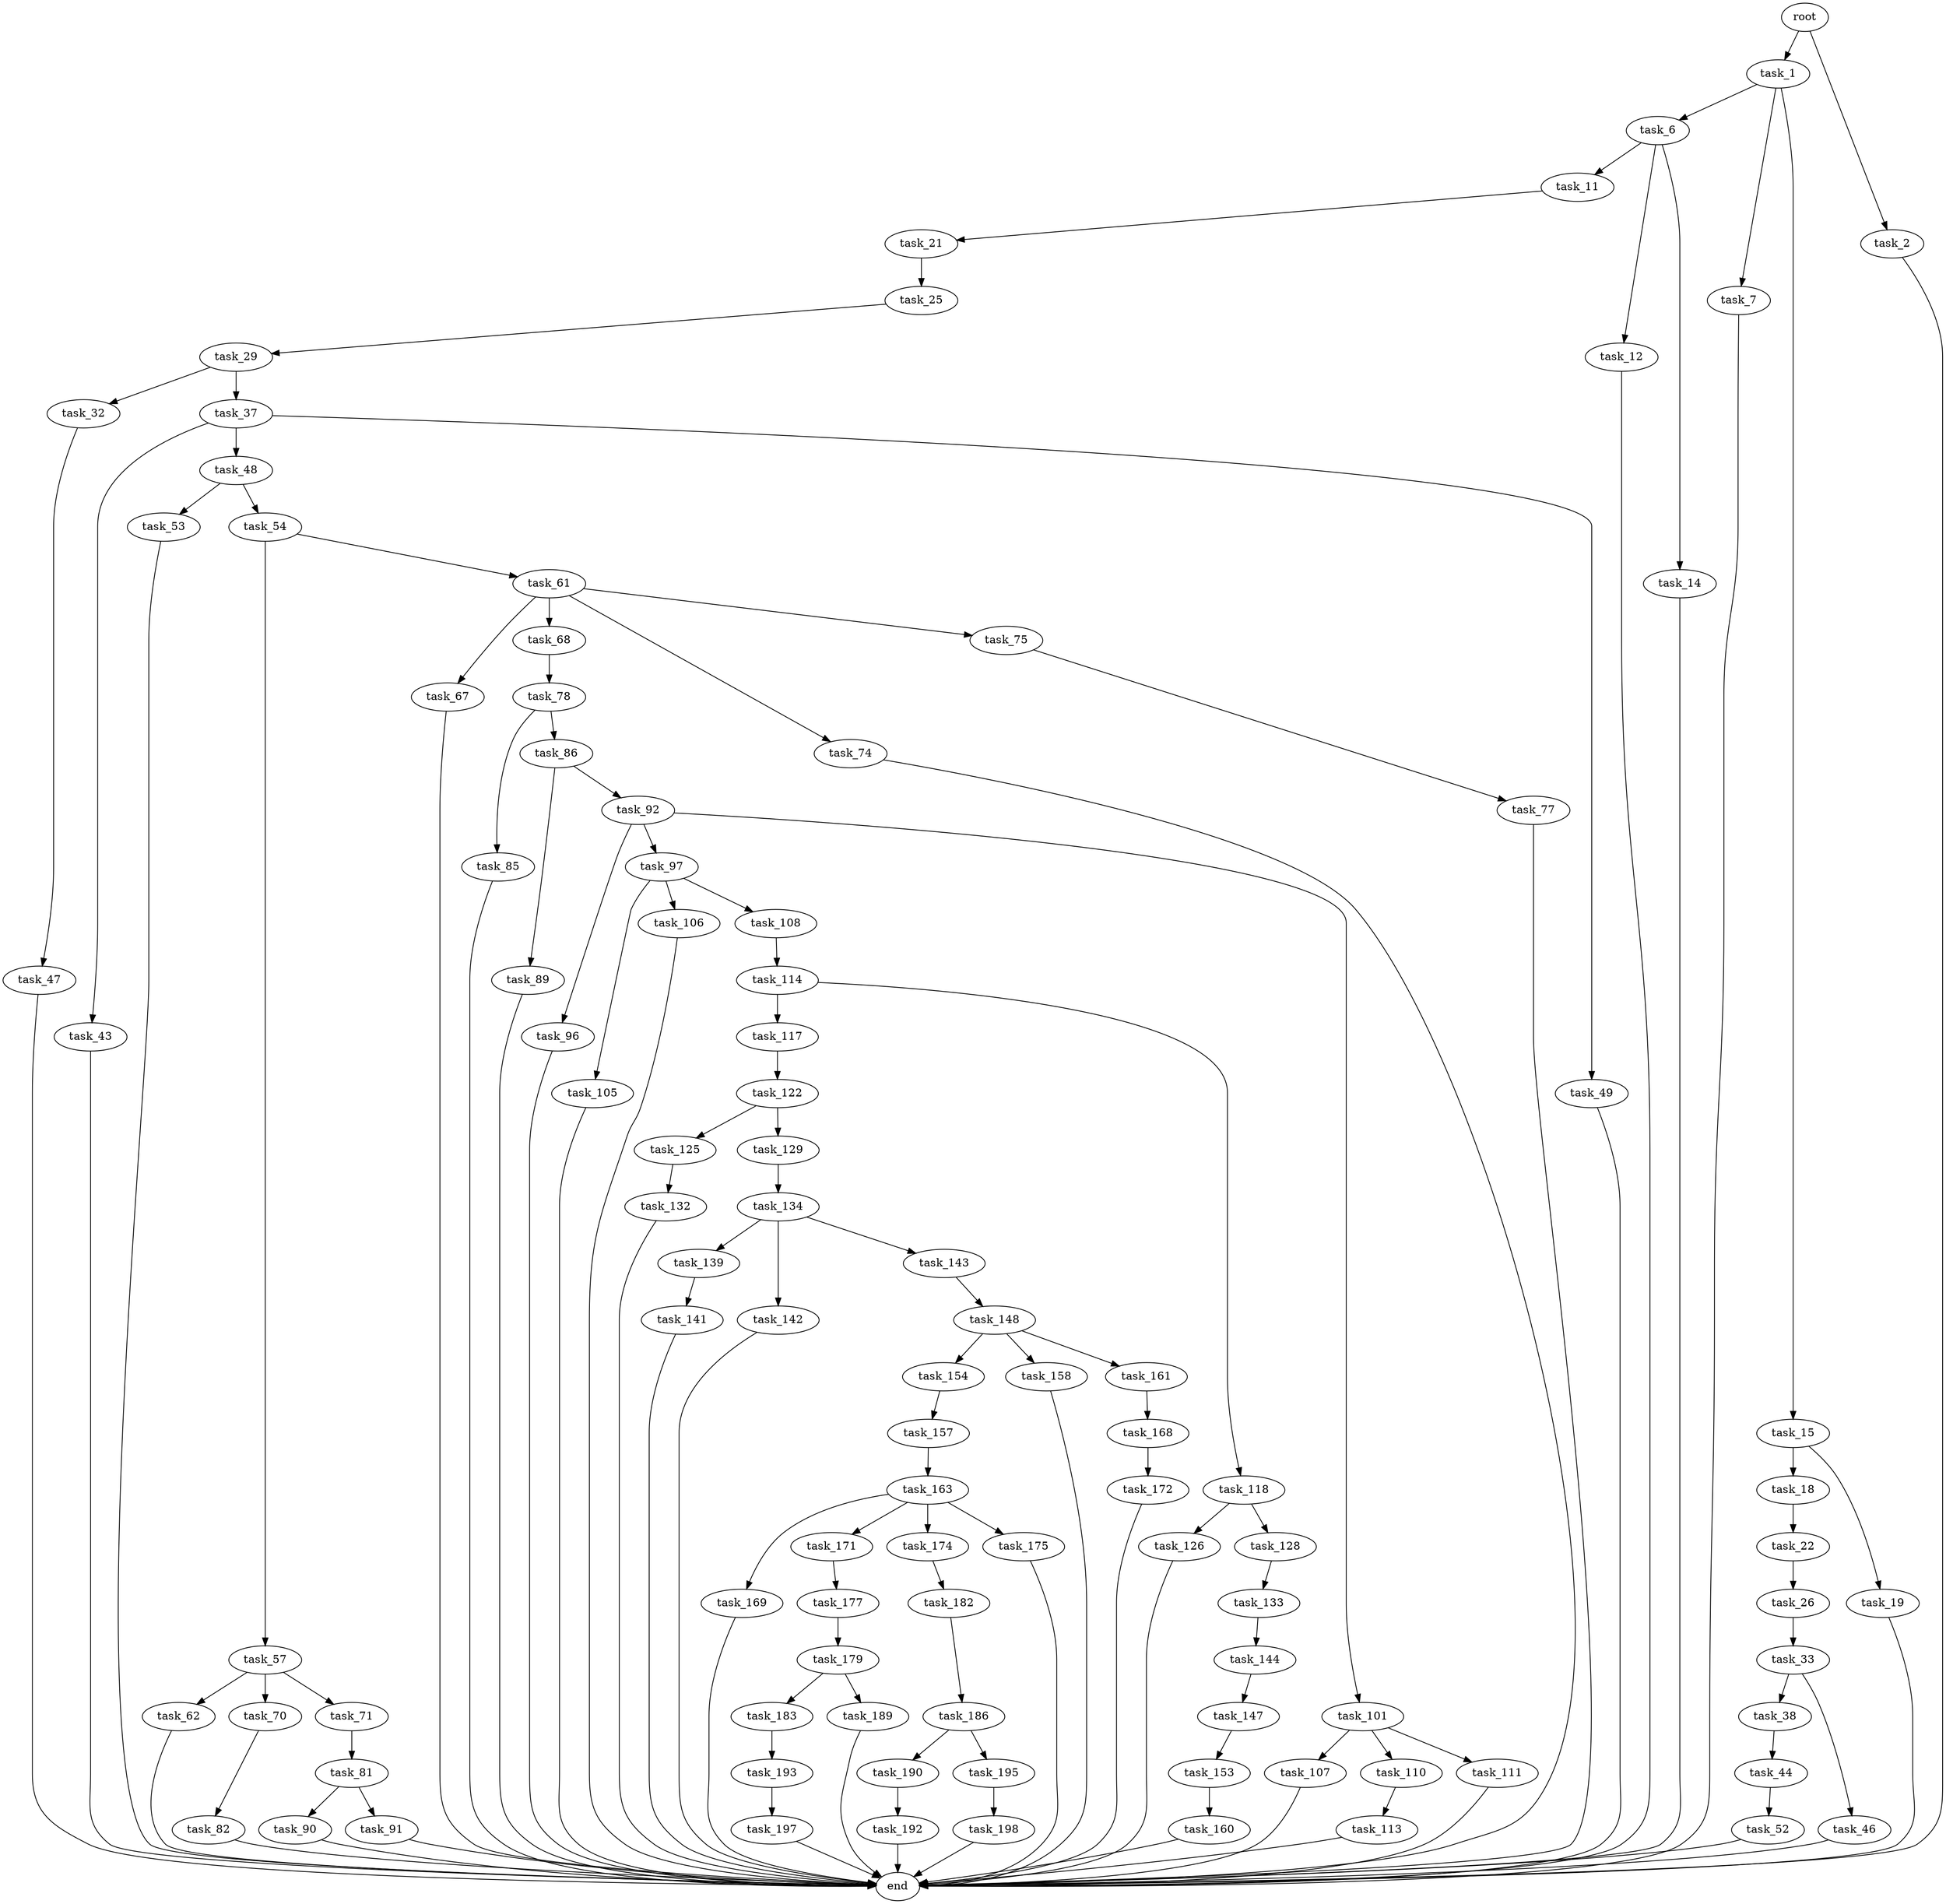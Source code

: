 digraph G {
  root [size="0.000000"];
  task_1 [size="125379759644.000000"];
  task_2 [size="4245458852.000000"];
  task_6 [size="702256682460.000000"];
  task_7 [size="15941590413.000000"];
  task_11 [size="8589934592.000000"];
  task_12 [size="10309381035.000000"];
  task_14 [size="14255896367.000000"];
  task_15 [size="9869297658.000000"];
  task_18 [size="23474095064.000000"];
  task_19 [size="5876935624.000000"];
  task_21 [size="5224434540.000000"];
  task_22 [size="782757789696.000000"];
  task_25 [size="50212513449.000000"];
  task_26 [size="13188205335.000000"];
  task_29 [size="3811269557.000000"];
  task_32 [size="163049030431.000000"];
  task_33 [size="68719476736.000000"];
  task_37 [size="134217728000.000000"];
  task_38 [size="9820225972.000000"];
  task_43 [size="93244211039.000000"];
  task_44 [size="613978529944.000000"];
  task_46 [size="68719476736.000000"];
  task_47 [size="1099081235469.000000"];
  task_48 [size="895834530723.000000"];
  task_49 [size="42425590764.000000"];
  task_52 [size="104809411084.000000"];
  task_53 [size="8589934592.000000"];
  task_54 [size="2203458557.000000"];
  task_57 [size="368293445632.000000"];
  task_61 [size="134217728000.000000"];
  task_62 [size="107846892530.000000"];
  task_67 [size="549755813888.000000"];
  task_68 [size="21935492258.000000"];
  task_70 [size="541894276007.000000"];
  task_71 [size="40070073518.000000"];
  task_74 [size="7946659527.000000"];
  task_75 [size="1063486800.000000"];
  task_77 [size="6259273487.000000"];
  task_78 [size="68719476736.000000"];
  task_81 [size="6965242445.000000"];
  task_82 [size="782757789696.000000"];
  task_85 [size="1598034810.000000"];
  task_86 [size="146978830066.000000"];
  task_89 [size="1073741824000.000000"];
  task_90 [size="8589934592.000000"];
  task_91 [size="6696938161.000000"];
  task_92 [size="17966850055.000000"];
  task_96 [size="470248590.000000"];
  task_97 [size="36195877609.000000"];
  task_101 [size="28991029248.000000"];
  task_105 [size="89891217572.000000"];
  task_106 [size="231928233984.000000"];
  task_107 [size="231928233984.000000"];
  task_108 [size="68719476736.000000"];
  task_110 [size="133597818254.000000"];
  task_111 [size="236784265759.000000"];
  task_113 [size="5246365001.000000"];
  task_114 [size="68719476736.000000"];
  task_117 [size="1423126744314.000000"];
  task_118 [size="90934056550.000000"];
  task_122 [size="667448764232.000000"];
  task_125 [size="62023554465.000000"];
  task_126 [size="301906362050.000000"];
  task_128 [size="8589934592.000000"];
  task_129 [size="782757789696.000000"];
  task_132 [size="549755813888.000000"];
  task_133 [size="616095272.000000"];
  task_134 [size="231928233984.000000"];
  task_139 [size="44651674180.000000"];
  task_141 [size="231928233984.000000"];
  task_142 [size="199372023351.000000"];
  task_143 [size="26429130165.000000"];
  task_144 [size="35314186490.000000"];
  task_147 [size="368293445632.000000"];
  task_148 [size="170489376709.000000"];
  task_153 [size="782757789696.000000"];
  task_154 [size="4113900984.000000"];
  task_157 [size="151179391089.000000"];
  task_158 [size="134217728000.000000"];
  task_160 [size="3650551612.000000"];
  task_161 [size="1073741824000.000000"];
  task_163 [size="23704613654.000000"];
  task_168 [size="31674895397.000000"];
  task_169 [size="16009201458.000000"];
  task_171 [size="431786482745.000000"];
  task_172 [size="3093568941.000000"];
  task_174 [size="369510910933.000000"];
  task_175 [size="962545978485.000000"];
  task_177 [size="368293445632.000000"];
  task_179 [size="8022566562.000000"];
  task_182 [size="549755813888.000000"];
  task_183 [size="342923424.000000"];
  task_186 [size="68719476736.000000"];
  task_189 [size="582422589499.000000"];
  task_190 [size="549755813888.000000"];
  task_192 [size="10281250477.000000"];
  task_193 [size="102358598592.000000"];
  task_195 [size="3264150497.000000"];
  task_197 [size="231928233984.000000"];
  task_198 [size="18540169127.000000"];
  end [size="0.000000"];

  root -> task_1 [size="1.000000"];
  root -> task_2 [size="1.000000"];
  task_1 -> task_6 [size="536870912.000000"];
  task_1 -> task_7 [size="536870912.000000"];
  task_1 -> task_15 [size="536870912.000000"];
  task_2 -> end [size="1.000000"];
  task_6 -> task_11 [size="679477248.000000"];
  task_6 -> task_12 [size="679477248.000000"];
  task_6 -> task_14 [size="679477248.000000"];
  task_7 -> end [size="1.000000"];
  task_11 -> task_21 [size="33554432.000000"];
  task_12 -> end [size="1.000000"];
  task_14 -> end [size="1.000000"];
  task_15 -> task_18 [size="411041792.000000"];
  task_15 -> task_19 [size="411041792.000000"];
  task_18 -> task_22 [size="536870912.000000"];
  task_19 -> end [size="1.000000"];
  task_21 -> task_25 [size="411041792.000000"];
  task_22 -> task_26 [size="679477248.000000"];
  task_25 -> task_29 [size="838860800.000000"];
  task_26 -> task_33 [size="301989888.000000"];
  task_29 -> task_32 [size="75497472.000000"];
  task_29 -> task_37 [size="75497472.000000"];
  task_32 -> task_47 [size="134217728.000000"];
  task_33 -> task_38 [size="134217728.000000"];
  task_33 -> task_46 [size="134217728.000000"];
  task_37 -> task_43 [size="209715200.000000"];
  task_37 -> task_48 [size="209715200.000000"];
  task_37 -> task_49 [size="209715200.000000"];
  task_38 -> task_44 [size="838860800.000000"];
  task_43 -> end [size="1.000000"];
  task_44 -> task_52 [size="536870912.000000"];
  task_46 -> end [size="1.000000"];
  task_47 -> end [size="1.000000"];
  task_48 -> task_53 [size="679477248.000000"];
  task_48 -> task_54 [size="679477248.000000"];
  task_49 -> end [size="1.000000"];
  task_52 -> end [size="1.000000"];
  task_53 -> end [size="1.000000"];
  task_54 -> task_57 [size="134217728.000000"];
  task_54 -> task_61 [size="134217728.000000"];
  task_57 -> task_62 [size="411041792.000000"];
  task_57 -> task_70 [size="411041792.000000"];
  task_57 -> task_71 [size="411041792.000000"];
  task_61 -> task_67 [size="209715200.000000"];
  task_61 -> task_68 [size="209715200.000000"];
  task_61 -> task_74 [size="209715200.000000"];
  task_61 -> task_75 [size="209715200.000000"];
  task_62 -> end [size="1.000000"];
  task_67 -> end [size="1.000000"];
  task_68 -> task_78 [size="679477248.000000"];
  task_70 -> task_82 [size="411041792.000000"];
  task_71 -> task_81 [size="838860800.000000"];
  task_74 -> end [size="1.000000"];
  task_75 -> task_77 [size="33554432.000000"];
  task_77 -> end [size="1.000000"];
  task_78 -> task_85 [size="134217728.000000"];
  task_78 -> task_86 [size="134217728.000000"];
  task_81 -> task_90 [size="679477248.000000"];
  task_81 -> task_91 [size="679477248.000000"];
  task_82 -> end [size="1.000000"];
  task_85 -> end [size="1.000000"];
  task_86 -> task_89 [size="134217728.000000"];
  task_86 -> task_92 [size="134217728.000000"];
  task_89 -> end [size="1.000000"];
  task_90 -> end [size="1.000000"];
  task_91 -> end [size="1.000000"];
  task_92 -> task_96 [size="536870912.000000"];
  task_92 -> task_97 [size="536870912.000000"];
  task_92 -> task_101 [size="536870912.000000"];
  task_96 -> end [size="1.000000"];
  task_97 -> task_105 [size="75497472.000000"];
  task_97 -> task_106 [size="75497472.000000"];
  task_97 -> task_108 [size="75497472.000000"];
  task_101 -> task_107 [size="75497472.000000"];
  task_101 -> task_110 [size="75497472.000000"];
  task_101 -> task_111 [size="75497472.000000"];
  task_105 -> end [size="1.000000"];
  task_106 -> end [size="1.000000"];
  task_107 -> end [size="1.000000"];
  task_108 -> task_114 [size="134217728.000000"];
  task_110 -> task_113 [size="134217728.000000"];
  task_111 -> end [size="1.000000"];
  task_113 -> end [size="1.000000"];
  task_114 -> task_117 [size="134217728.000000"];
  task_114 -> task_118 [size="134217728.000000"];
  task_117 -> task_122 [size="838860800.000000"];
  task_118 -> task_126 [size="134217728.000000"];
  task_118 -> task_128 [size="134217728.000000"];
  task_122 -> task_125 [size="838860800.000000"];
  task_122 -> task_129 [size="838860800.000000"];
  task_125 -> task_132 [size="301989888.000000"];
  task_126 -> end [size="1.000000"];
  task_128 -> task_133 [size="33554432.000000"];
  task_129 -> task_134 [size="679477248.000000"];
  task_132 -> end [size="1.000000"];
  task_133 -> task_144 [size="33554432.000000"];
  task_134 -> task_139 [size="301989888.000000"];
  task_134 -> task_142 [size="301989888.000000"];
  task_134 -> task_143 [size="301989888.000000"];
  task_139 -> task_141 [size="134217728.000000"];
  task_141 -> end [size="1.000000"];
  task_142 -> end [size="1.000000"];
  task_143 -> task_148 [size="679477248.000000"];
  task_144 -> task_147 [size="33554432.000000"];
  task_147 -> task_153 [size="411041792.000000"];
  task_148 -> task_154 [size="301989888.000000"];
  task_148 -> task_158 [size="301989888.000000"];
  task_148 -> task_161 [size="301989888.000000"];
  task_153 -> task_160 [size="679477248.000000"];
  task_154 -> task_157 [size="75497472.000000"];
  task_157 -> task_163 [size="679477248.000000"];
  task_158 -> end [size="1.000000"];
  task_160 -> end [size="1.000000"];
  task_161 -> task_168 [size="838860800.000000"];
  task_163 -> task_169 [size="536870912.000000"];
  task_163 -> task_171 [size="536870912.000000"];
  task_163 -> task_174 [size="536870912.000000"];
  task_163 -> task_175 [size="536870912.000000"];
  task_168 -> task_172 [size="33554432.000000"];
  task_169 -> end [size="1.000000"];
  task_171 -> task_177 [size="411041792.000000"];
  task_172 -> end [size="1.000000"];
  task_174 -> task_182 [size="301989888.000000"];
  task_175 -> end [size="1.000000"];
  task_177 -> task_179 [size="411041792.000000"];
  task_179 -> task_183 [size="209715200.000000"];
  task_179 -> task_189 [size="209715200.000000"];
  task_182 -> task_186 [size="536870912.000000"];
  task_183 -> task_193 [size="33554432.000000"];
  task_186 -> task_190 [size="134217728.000000"];
  task_186 -> task_195 [size="134217728.000000"];
  task_189 -> end [size="1.000000"];
  task_190 -> task_192 [size="536870912.000000"];
  task_192 -> end [size="1.000000"];
  task_193 -> task_197 [size="209715200.000000"];
  task_195 -> task_198 [size="134217728.000000"];
  task_197 -> end [size="1.000000"];
  task_198 -> end [size="1.000000"];
}
